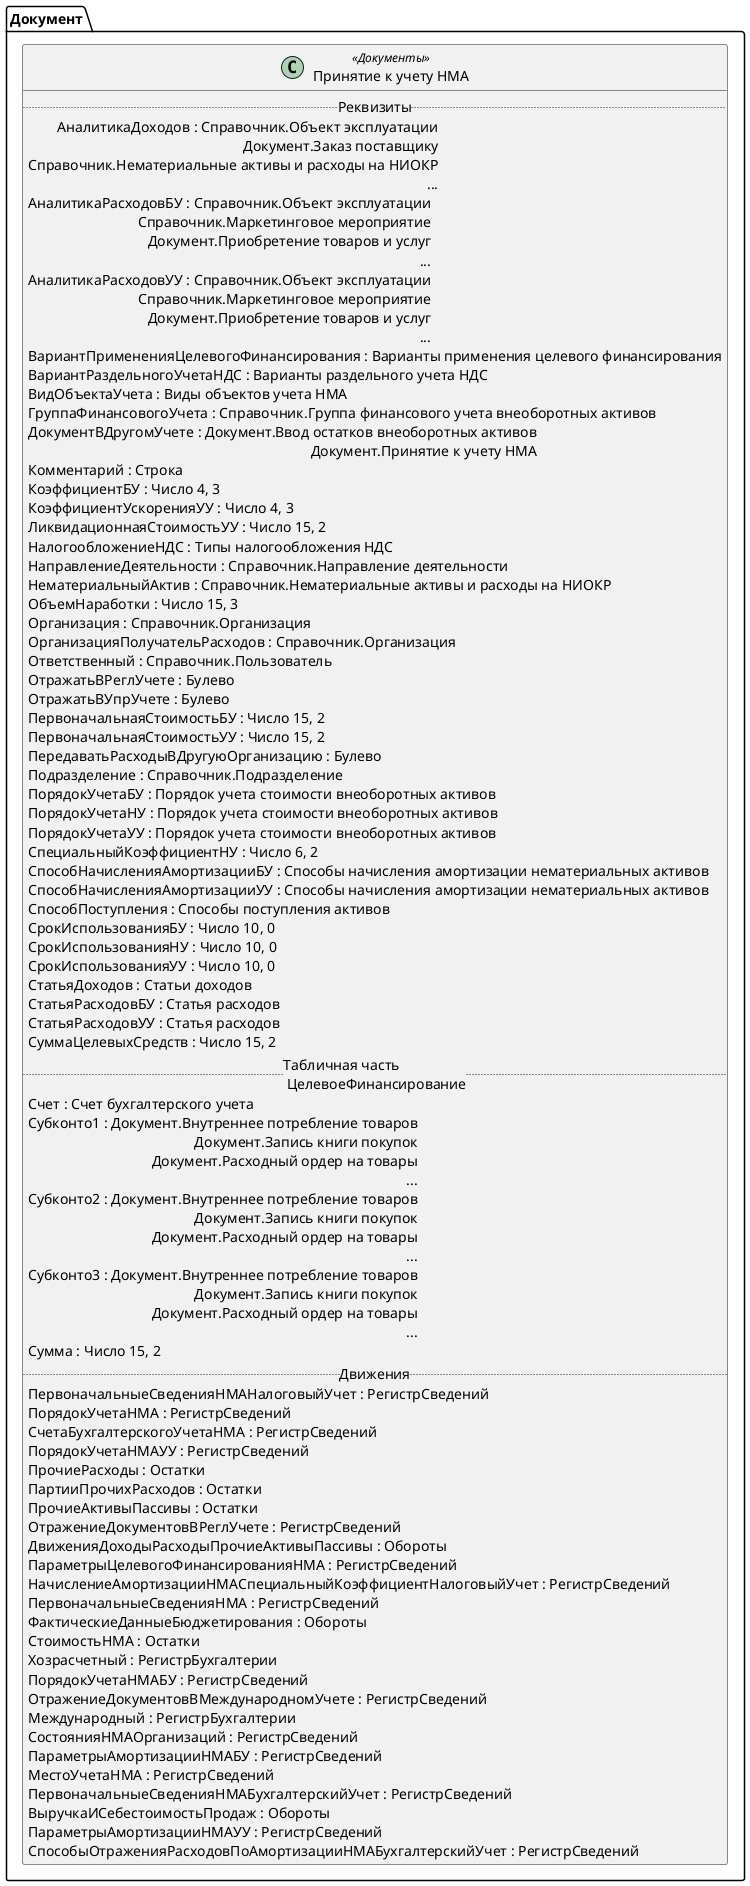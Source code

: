 ﻿@startuml ПринятиеКУчетуНМА2_4
'!include templates.wsd
'..\include templates.wsd
class Документ.ПринятиеКУчетуНМА2_4 as "Принятие к учету НМА" <<Документы>>
{
..Реквизиты..
АналитикаДоходов : Справочник.Объект эксплуатации\rДокумент.Заказ поставщику\rСправочник.Нематериальные активы и расходы на НИОКР\r...
АналитикаРасходовБУ : Справочник.Объект эксплуатации\rСправочник.Маркетинговое мероприятие\rДокумент.Приобретение товаров и услуг\r...
АналитикаРасходовУУ : Справочник.Объект эксплуатации\rСправочник.Маркетинговое мероприятие\rДокумент.Приобретение товаров и услуг\r...
ВариантПримененияЦелевогоФинансирования : Варианты применения целевого финансирования
ВариантРаздельногоУчетаНДС : Варианты раздельного учета НДС
ВидОбъектаУчета : Виды объектов учета НМА
ГруппаФинансовогоУчета : Справочник.Группа финансового учета внеоборотных активов
ДокументВДругомУчете : Документ.Ввод остатков внеоборотных активов\rДокумент.Принятие к учету НМА
Комментарий : Строка
КоэффициентБУ : Число 4, 3
КоэффициентУскоренияУУ : Число 4, 3
ЛиквидационнаяСтоимостьУУ : Число 15, 2
НалогообложениеНДС : Типы налогообложения НДС
НаправлениеДеятельности : Справочник.Направление деятельности
НематериальныйАктив : Справочник.Нематериальные активы и расходы на НИОКР
ОбъемНаработки : Число 15, 3
Организация : Справочник.Организация
ОрганизацияПолучательРасходов : Справочник.Организация
Ответственный : Справочник.Пользователь
ОтражатьВРеглУчете : Булево
ОтражатьВУпрУчете : Булево
ПервоначальнаяСтоимостьБУ : Число 15, 2
ПервоначальнаяСтоимостьУУ : Число 15, 2
ПередаватьРасходыВДругуюОрганизацию : Булево
Подразделение : Справочник.Подразделение
ПорядокУчетаБУ : Порядок учета стоимости внеоборотных активов
ПорядокУчетаНУ : Порядок учета стоимости внеоборотных активов
ПорядокУчетаУУ : Порядок учета стоимости внеоборотных активов
СпециальныйКоэффициентНУ : Число 6, 2
СпособНачисленияАмортизацииБУ : Способы начисления амортизации нематериальных активов
СпособНачисленияАмортизацииУУ : Способы начисления амортизации нематериальных активов
СпособПоступления : Способы поступления активов
СрокИспользованияБУ : Число 10, 0
СрокИспользованияНУ : Число 10, 0
СрокИспользованияУУ : Число 10, 0
СтатьяДоходов : Статьи доходов
СтатьяРасходовБУ : Статья расходов
СтатьяРасходовУУ : Статья расходов
СуммаЦелевыхСредств : Число 15, 2
..Табличная часть \n ЦелевоеФинансирование..
Счет : Счет бухгалтерского учета
Субконто1 : Документ.Внутреннее потребление товаров\rДокумент.Запись книги покупок\rДокумент.Расходный ордер на товары\r...
Субконто2 : Документ.Внутреннее потребление товаров\rДокумент.Запись книги покупок\rДокумент.Расходный ордер на товары\r...
Субконто3 : Документ.Внутреннее потребление товаров\rДокумент.Запись книги покупок\rДокумент.Расходный ордер на товары\r...
Сумма : Число 15, 2
..Движения..
ПервоначальныеСведенияНМАНалоговыйУчет : РегистрСведений
ПорядокУчетаНМА : РегистрСведений
СчетаБухгалтерскогоУчетаНМА : РегистрСведений
ПорядокУчетаНМАУУ : РегистрСведений
ПрочиеРасходы : Остатки
ПартииПрочихРасходов : Остатки
ПрочиеАктивыПассивы : Остатки
ОтражениеДокументовВРеглУчете : РегистрСведений
ДвиженияДоходыРасходыПрочиеАктивыПассивы : Обороты
ПараметрыЦелевогоФинансированияНМА : РегистрСведений
НачислениеАмортизацииНМАСпециальныйКоэффициентНалоговыйУчет : РегистрСведений
ПервоначальныеСведенияНМА : РегистрСведений
ФактическиеДанныеБюджетирования : Обороты
СтоимостьНМА : Остатки
Хозрасчетный : РегистрБухгалтерии
ПорядокУчетаНМАБУ : РегистрСведений
ОтражениеДокументовВМеждународномУчете : РегистрСведений
Международный : РегистрБухгалтерии
СостоянияНМАОрганизаций : РегистрСведений
ПараметрыАмортизацииНМАБУ : РегистрСведений
МестоУчетаНМА : РегистрСведений
ПервоначальныеСведенияНМАБухгалтерскийУчет : РегистрСведений
ВыручкаИСебестоимостьПродаж : Обороты
ПараметрыАмортизацииНМАУУ : РегистрСведений
СпособыОтраженияРасходовПоАмортизацииНМАБухгалтерскийУчет : РегистрСведений
}
@enduml
